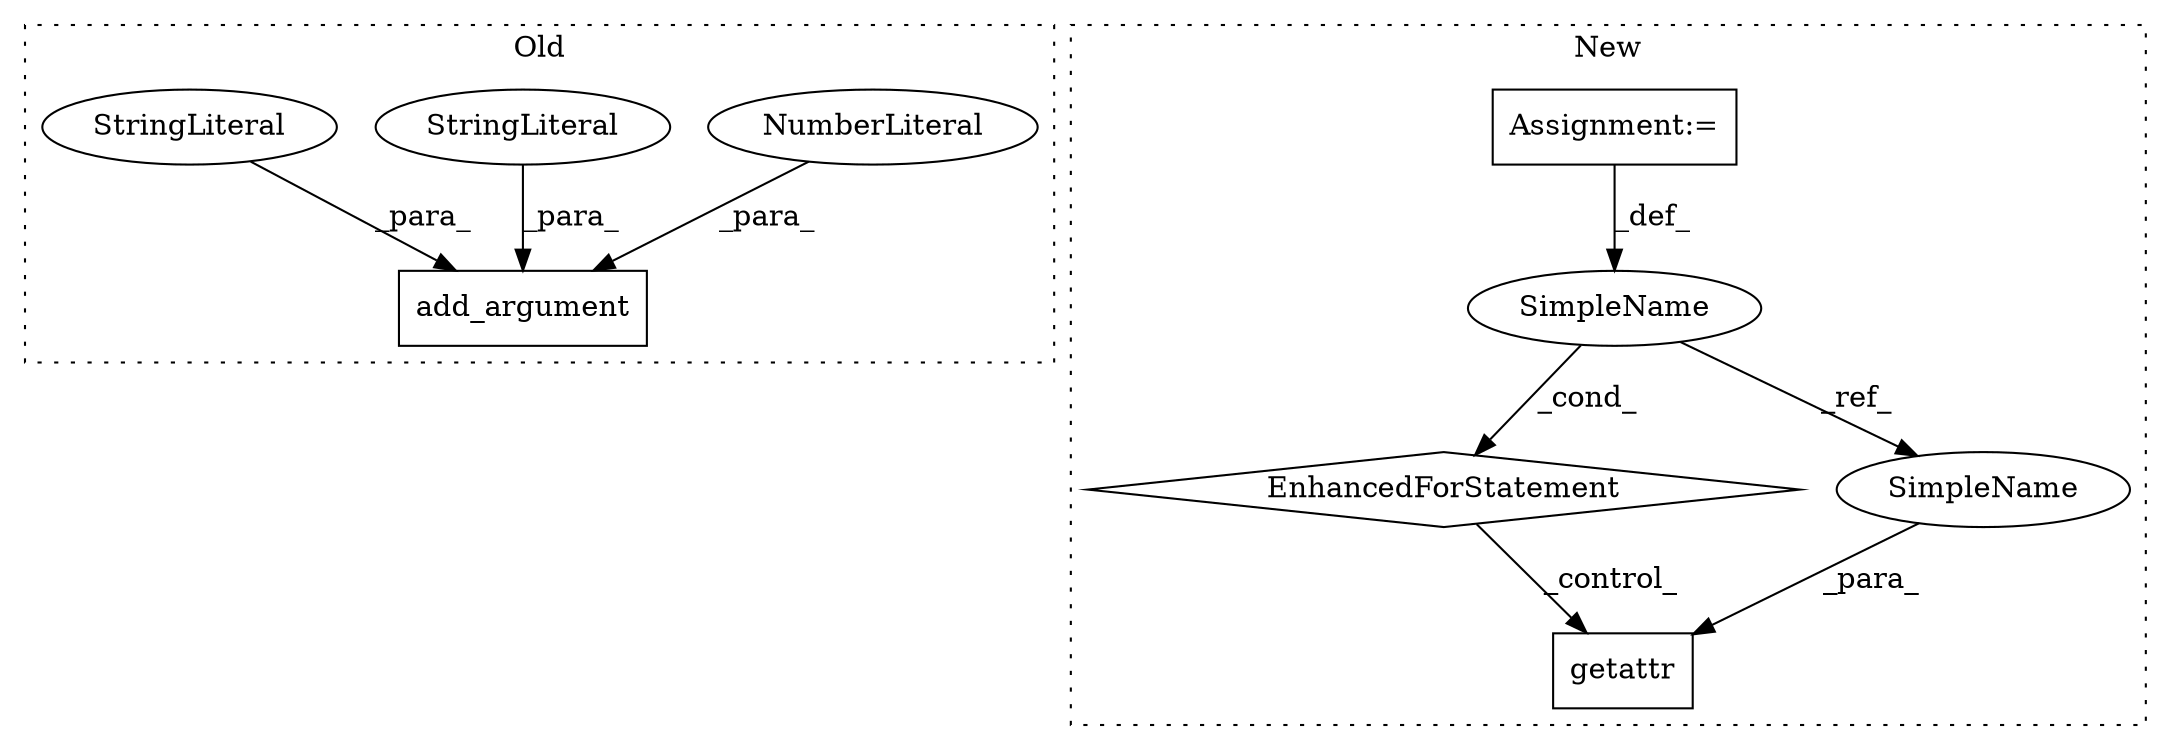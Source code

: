 digraph G {
subgraph cluster0 {
1 [label="add_argument" a="32" s="4106,4182" l="13,1" shape="box"];
3 [label="NumberLiteral" a="34" s="4138" l="2" shape="ellipse"];
6 [label="StringLiteral" a="45" s="4141" l="41" shape="ellipse"];
7 [label="StringLiteral" a="45" s="4119" l="14" shape="ellipse"];
label = "Old";
style="dotted";
}
subgraph cluster1 {
2 [label="getattr" a="32" s="5279,5292" l="8,1" shape="box"];
4 [label="EnhancedForStatement" a="70" s="5184,5255" l="53,2" shape="diamond"];
5 [label="SimpleName" a="42" s="5244" l="1" shape="ellipse"];
8 [label="Assignment:=" a="7" s="5069" l="1" shape="box"];
9 [label="SimpleName" a="42" s="5291" l="1" shape="ellipse"];
label = "New";
style="dotted";
}
3 -> 1 [label="_para_"];
4 -> 2 [label="_control_"];
5 -> 4 [label="_cond_"];
5 -> 9 [label="_ref_"];
6 -> 1 [label="_para_"];
7 -> 1 [label="_para_"];
8 -> 5 [label="_def_"];
9 -> 2 [label="_para_"];
}